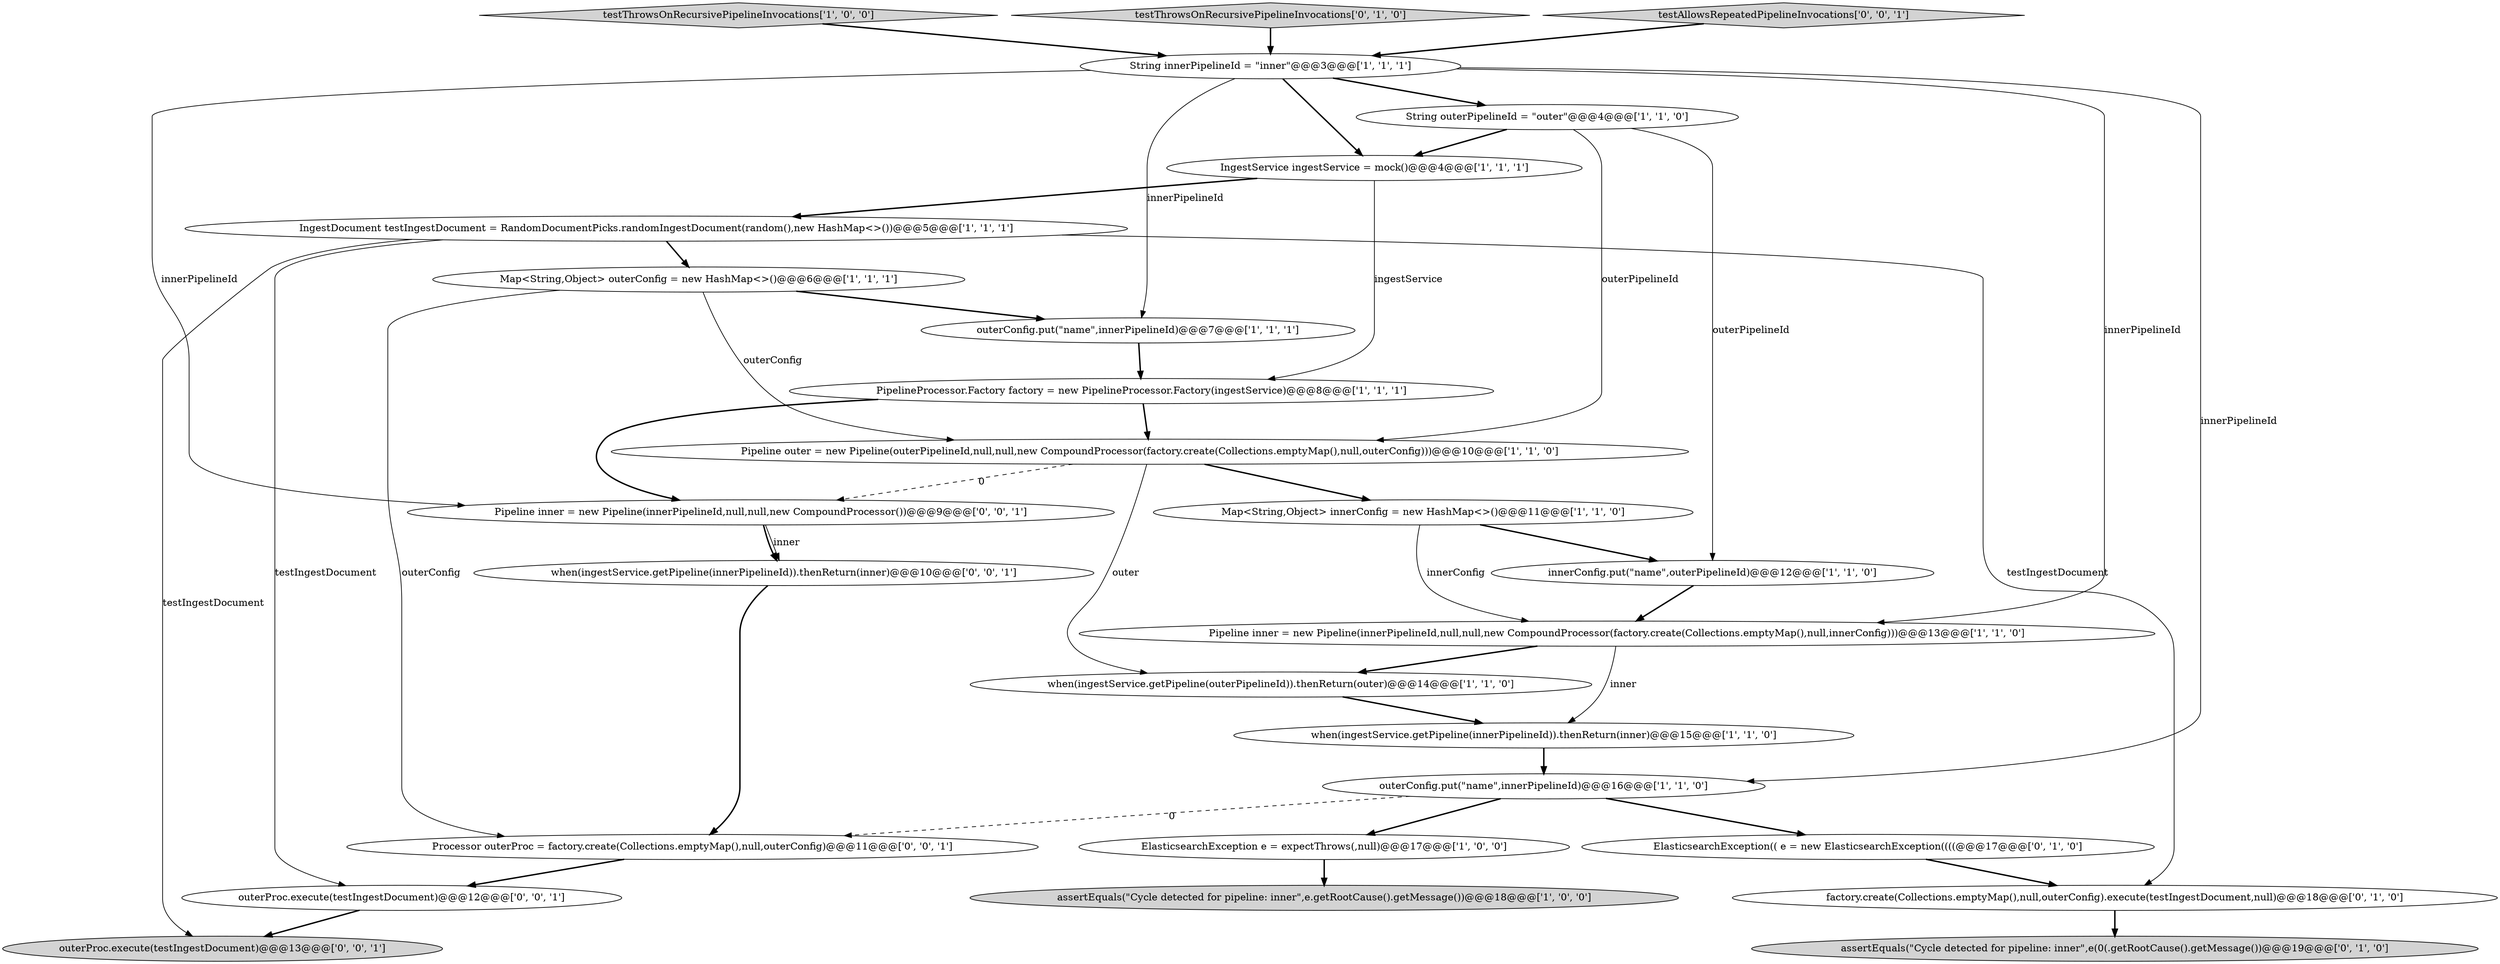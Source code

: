 digraph {
11 [style = filled, label = "Map<String,Object> outerConfig = new HashMap<>()@@@6@@@['1', '1', '1']", fillcolor = white, shape = ellipse image = "AAA0AAABBB1BBB"];
19 [style = filled, label = "assertEquals(\"Cycle detected for pipeline: inner\",e(0(.getRootCause().getMessage())@@@19@@@['0', '1', '0']", fillcolor = lightgray, shape = ellipse image = "AAA1AAABBB2BBB"];
15 [style = filled, label = "when(ingestService.getPipeline(innerPipelineId)).thenReturn(inner)@@@15@@@['1', '1', '0']", fillcolor = white, shape = ellipse image = "AAA0AAABBB1BBB"];
9 [style = filled, label = "ElasticsearchException e = expectThrows(,null)@@@17@@@['1', '0', '0']", fillcolor = white, shape = ellipse image = "AAA0AAABBB1BBB"];
25 [style = filled, label = "Pipeline inner = new Pipeline(innerPipelineId,null,null,new CompoundProcessor())@@@9@@@['0', '0', '1']", fillcolor = white, shape = ellipse image = "AAA0AAABBB3BBB"];
13 [style = filled, label = "Pipeline inner = new Pipeline(innerPipelineId,null,null,new CompoundProcessor(factory.create(Collections.emptyMap(),null,innerConfig)))@@@13@@@['1', '1', '0']", fillcolor = white, shape = ellipse image = "AAA0AAABBB1BBB"];
14 [style = filled, label = "when(ingestService.getPipeline(outerPipelineId)).thenReturn(outer)@@@14@@@['1', '1', '0']", fillcolor = white, shape = ellipse image = "AAA0AAABBB1BBB"];
1 [style = filled, label = "IngestDocument testIngestDocument = RandomDocumentPicks.randomIngestDocument(random(),new HashMap<>())@@@5@@@['1', '1', '1']", fillcolor = white, shape = ellipse image = "AAA0AAABBB1BBB"];
10 [style = filled, label = "innerConfig.put(\"name\",outerPipelineId)@@@12@@@['1', '1', '0']", fillcolor = white, shape = ellipse image = "AAA0AAABBB1BBB"];
21 [style = filled, label = "outerProc.execute(testIngestDocument)@@@13@@@['0', '0', '1']", fillcolor = lightgray, shape = ellipse image = "AAA0AAABBB3BBB"];
7 [style = filled, label = "Pipeline outer = new Pipeline(outerPipelineId,null,null,new CompoundProcessor(factory.create(Collections.emptyMap(),null,outerConfig)))@@@10@@@['1', '1', '0']", fillcolor = white, shape = ellipse image = "AAA0AAABBB1BBB"];
8 [style = filled, label = "outerConfig.put(\"name\",innerPipelineId)@@@7@@@['1', '1', '1']", fillcolor = white, shape = ellipse image = "AAA0AAABBB1BBB"];
0 [style = filled, label = "Map<String,Object> innerConfig = new HashMap<>()@@@11@@@['1', '1', '0']", fillcolor = white, shape = ellipse image = "AAA0AAABBB1BBB"];
16 [style = filled, label = "testThrowsOnRecursivePipelineInvocations['1', '0', '0']", fillcolor = lightgray, shape = diamond image = "AAA0AAABBB1BBB"];
22 [style = filled, label = "Processor outerProc = factory.create(Collections.emptyMap(),null,outerConfig)@@@11@@@['0', '0', '1']", fillcolor = white, shape = ellipse image = "AAA0AAABBB3BBB"];
5 [style = filled, label = "IngestService ingestService = mock()@@@4@@@['1', '1', '1']", fillcolor = white, shape = ellipse image = "AAA0AAABBB1BBB"];
2 [style = filled, label = "String outerPipelineId = \"outer\"@@@4@@@['1', '1', '0']", fillcolor = white, shape = ellipse image = "AAA0AAABBB1BBB"];
20 [style = filled, label = "ElasticsearchException(( e = new ElasticsearchException((((@@@17@@@['0', '1', '0']", fillcolor = white, shape = ellipse image = "AAA0AAABBB2BBB"];
18 [style = filled, label = "testThrowsOnRecursivePipelineInvocations['0', '1', '0']", fillcolor = lightgray, shape = diamond image = "AAA0AAABBB2BBB"];
26 [style = filled, label = "testAllowsRepeatedPipelineInvocations['0', '0', '1']", fillcolor = lightgray, shape = diamond image = "AAA0AAABBB3BBB"];
24 [style = filled, label = "outerProc.execute(testIngestDocument)@@@12@@@['0', '0', '1']", fillcolor = white, shape = ellipse image = "AAA0AAABBB3BBB"];
3 [style = filled, label = "assertEquals(\"Cycle detected for pipeline: inner\",e.getRootCause().getMessage())@@@18@@@['1', '0', '0']", fillcolor = lightgray, shape = ellipse image = "AAA0AAABBB1BBB"];
17 [style = filled, label = "factory.create(Collections.emptyMap(),null,outerConfig).execute(testIngestDocument,null)@@@18@@@['0', '1', '0']", fillcolor = white, shape = ellipse image = "AAA0AAABBB2BBB"];
4 [style = filled, label = "PipelineProcessor.Factory factory = new PipelineProcessor.Factory(ingestService)@@@8@@@['1', '1', '1']", fillcolor = white, shape = ellipse image = "AAA0AAABBB1BBB"];
12 [style = filled, label = "String innerPipelineId = \"inner\"@@@3@@@['1', '1', '1']", fillcolor = white, shape = ellipse image = "AAA0AAABBB1BBB"];
6 [style = filled, label = "outerConfig.put(\"name\",innerPipelineId)@@@16@@@['1', '1', '0']", fillcolor = white, shape = ellipse image = "AAA0AAABBB1BBB"];
23 [style = filled, label = "when(ingestService.getPipeline(innerPipelineId)).thenReturn(inner)@@@10@@@['0', '0', '1']", fillcolor = white, shape = ellipse image = "AAA0AAABBB3BBB"];
24->21 [style = bold, label=""];
25->23 [style = bold, label=""];
23->22 [style = bold, label=""];
12->8 [style = solid, label="innerPipelineId"];
4->7 [style = bold, label=""];
7->14 [style = solid, label="outer"];
8->4 [style = bold, label=""];
22->24 [style = bold, label=""];
4->25 [style = bold, label=""];
2->5 [style = bold, label=""];
12->2 [style = bold, label=""];
17->19 [style = bold, label=""];
5->1 [style = bold, label=""];
11->22 [style = solid, label="outerConfig"];
9->3 [style = bold, label=""];
11->7 [style = solid, label="outerConfig"];
12->25 [style = solid, label="innerPipelineId"];
2->10 [style = solid, label="outerPipelineId"];
6->20 [style = bold, label=""];
7->25 [style = dashed, label="0"];
6->22 [style = dashed, label="0"];
15->6 [style = bold, label=""];
1->11 [style = bold, label=""];
13->15 [style = solid, label="inner"];
6->9 [style = bold, label=""];
0->10 [style = bold, label=""];
16->12 [style = bold, label=""];
12->5 [style = bold, label=""];
0->13 [style = solid, label="innerConfig"];
10->13 [style = bold, label=""];
12->6 [style = solid, label="innerPipelineId"];
2->7 [style = solid, label="outerPipelineId"];
11->8 [style = bold, label=""];
25->23 [style = solid, label="inner"];
1->17 [style = solid, label="testIngestDocument"];
7->0 [style = bold, label=""];
1->24 [style = solid, label="testIngestDocument"];
20->17 [style = bold, label=""];
26->12 [style = bold, label=""];
18->12 [style = bold, label=""];
5->4 [style = solid, label="ingestService"];
1->21 [style = solid, label="testIngestDocument"];
13->14 [style = bold, label=""];
14->15 [style = bold, label=""];
12->13 [style = solid, label="innerPipelineId"];
}

